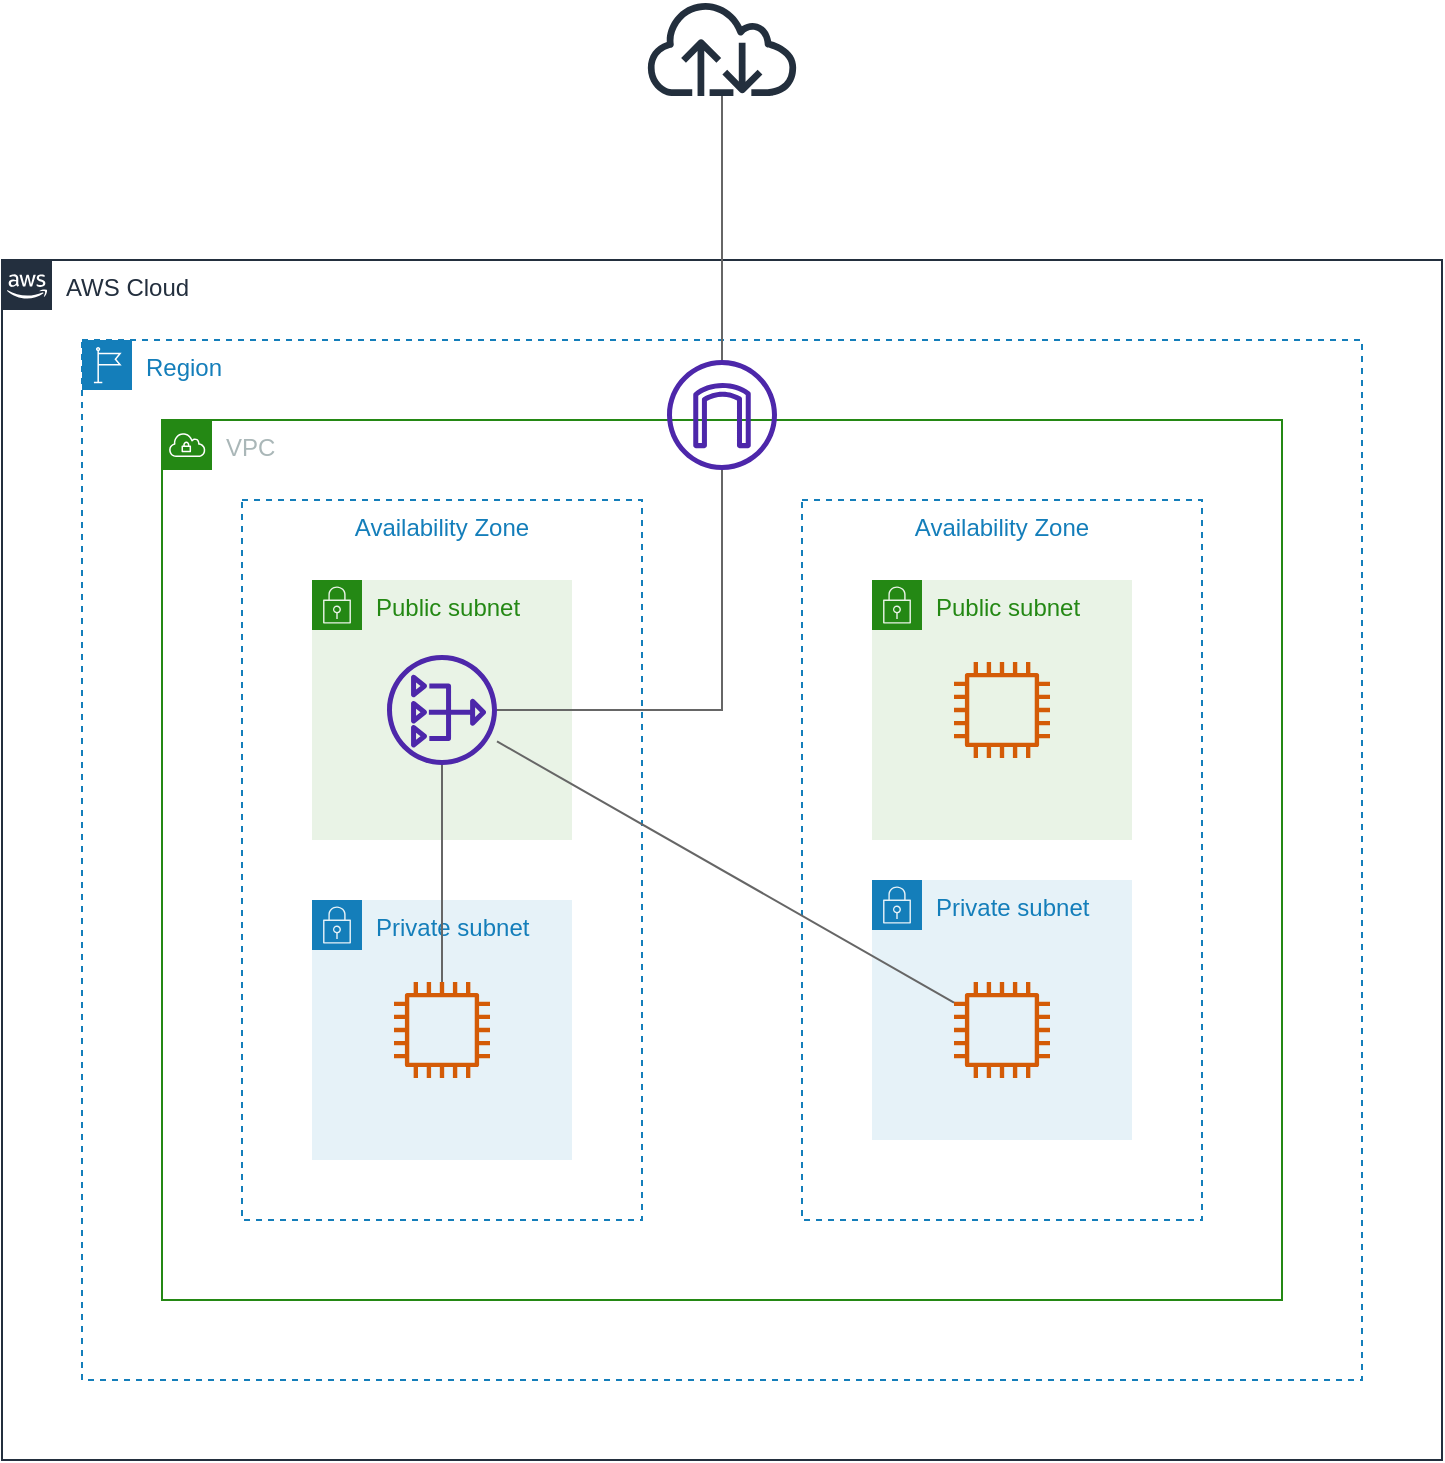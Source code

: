 <mxfile version="21.5.0" type="github">
  <diagram name="ページ1" id="U8sHpZW5kv6Y3-C_uT2e">
    <mxGraphModel dx="1296" dy="798" grid="1" gridSize="10" guides="1" tooltips="1" connect="1" arrows="1" fold="1" page="1" pageScale="1" pageWidth="827" pageHeight="1169" math="0" shadow="0">
      <root>
        <mxCell id="0" />
        <mxCell id="1" parent="0" />
        <mxCell id="Oq7m8LiqZp4pWymkaRCI-11" value="AWS Cloud" style="points=[[0,0],[0.25,0],[0.5,0],[0.75,0],[1,0],[1,0.25],[1,0.5],[1,0.75],[1,1],[0.75,1],[0.5,1],[0.25,1],[0,1],[0,0.75],[0,0.5],[0,0.25]];outlineConnect=0;gradientColor=none;html=1;whiteSpace=wrap;fontSize=12;fontStyle=0;container=1;pointerEvents=0;collapsible=0;recursiveResize=0;shape=mxgraph.aws4.group;grIcon=mxgraph.aws4.group_aws_cloud_alt;strokeColor=#232F3E;fillColor=none;verticalAlign=top;align=left;spacingLeft=30;fontColor=#232F3E;dashed=0;" vertex="1" parent="1">
          <mxGeometry x="40" y="160" width="720" height="600" as="geometry" />
        </mxCell>
        <mxCell id="Oq7m8LiqZp4pWymkaRCI-12" value="Region" style="points=[[0,0],[0.25,0],[0.5,0],[0.75,0],[1,0],[1,0.25],[1,0.5],[1,0.75],[1,1],[0.75,1],[0.5,1],[0.25,1],[0,1],[0,0.75],[0,0.5],[0,0.25]];outlineConnect=0;gradientColor=none;html=1;whiteSpace=wrap;fontSize=12;fontStyle=0;container=1;pointerEvents=0;collapsible=0;recursiveResize=0;shape=mxgraph.aws4.group;grIcon=mxgraph.aws4.group_region;strokeColor=#147EBA;fillColor=none;verticalAlign=top;align=left;spacingLeft=30;fontColor=#147EBA;dashed=1;" vertex="1" parent="Oq7m8LiqZp4pWymkaRCI-11">
          <mxGeometry x="40" y="40" width="640" height="520" as="geometry" />
        </mxCell>
        <mxCell id="Oq7m8LiqZp4pWymkaRCI-5" value="VPC" style="points=[[0,0],[0.25,0],[0.5,0],[0.75,0],[1,0],[1,0.25],[1,0.5],[1,0.75],[1,1],[0.75,1],[0.5,1],[0.25,1],[0,1],[0,0.75],[0,0.5],[0,0.25]];outlineConnect=0;gradientColor=none;html=1;whiteSpace=wrap;fontSize=12;fontStyle=0;container=1;pointerEvents=0;collapsible=0;recursiveResize=0;shape=mxgraph.aws4.group;grIcon=mxgraph.aws4.group_vpc;strokeColor=#248814;fillColor=none;verticalAlign=top;align=left;spacingLeft=30;fontColor=#AAB7B8;dashed=0;" vertex="1" parent="Oq7m8LiqZp4pWymkaRCI-12">
          <mxGeometry x="40" y="40" width="560" height="440" as="geometry" />
        </mxCell>
        <mxCell id="Oq7m8LiqZp4pWymkaRCI-6" value="Availability Zone" style="fillColor=none;strokeColor=#147EBA;dashed=1;verticalAlign=top;fontStyle=0;fontColor=#147EBA;whiteSpace=wrap;html=1;" vertex="1" parent="Oq7m8LiqZp4pWymkaRCI-5">
          <mxGeometry x="40" y="40" width="200" height="360" as="geometry" />
        </mxCell>
        <mxCell id="Oq7m8LiqZp4pWymkaRCI-7" value="Availability Zone" style="fillColor=none;strokeColor=#147EBA;dashed=1;verticalAlign=top;fontStyle=0;fontColor=#147EBA;whiteSpace=wrap;html=1;" vertex="1" parent="Oq7m8LiqZp4pWymkaRCI-5">
          <mxGeometry x="320" y="40" width="200" height="360" as="geometry" />
        </mxCell>
        <mxCell id="Oq7m8LiqZp4pWymkaRCI-3" value="Public subnet" style="points=[[0,0],[0.25,0],[0.5,0],[0.75,0],[1,0],[1,0.25],[1,0.5],[1,0.75],[1,1],[0.75,1],[0.5,1],[0.25,1],[0,1],[0,0.75],[0,0.5],[0,0.25]];outlineConnect=0;gradientColor=none;html=1;whiteSpace=wrap;fontSize=12;fontStyle=0;container=1;pointerEvents=0;collapsible=0;recursiveResize=0;shape=mxgraph.aws4.group;grIcon=mxgraph.aws4.group_security_group;grStroke=0;strokeColor=#248814;fillColor=#E9F3E6;verticalAlign=top;align=left;spacingLeft=30;fontColor=#248814;dashed=0;" vertex="1" parent="Oq7m8LiqZp4pWymkaRCI-5">
          <mxGeometry x="355" y="80" width="130" height="130" as="geometry" />
        </mxCell>
        <mxCell id="Oq7m8LiqZp4pWymkaRCI-20" value="" style="sketch=0;outlineConnect=0;fontColor=#232F3E;gradientColor=none;fillColor=#D45B07;strokeColor=none;dashed=0;verticalLabelPosition=bottom;verticalAlign=top;align=center;html=1;fontSize=12;fontStyle=0;aspect=fixed;pointerEvents=1;shape=mxgraph.aws4.instance2;" vertex="1" parent="Oq7m8LiqZp4pWymkaRCI-3">
          <mxGeometry x="41" y="41" width="48" height="48" as="geometry" />
        </mxCell>
        <mxCell id="Oq7m8LiqZp4pWymkaRCI-4" value="Private subnet" style="points=[[0,0],[0.25,0],[0.5,0],[0.75,0],[1,0],[1,0.25],[1,0.5],[1,0.75],[1,1],[0.75,1],[0.5,1],[0.25,1],[0,1],[0,0.75],[0,0.5],[0,0.25]];outlineConnect=0;gradientColor=none;html=1;whiteSpace=wrap;fontSize=12;fontStyle=0;container=1;pointerEvents=0;collapsible=0;recursiveResize=0;shape=mxgraph.aws4.group;grIcon=mxgraph.aws4.group_security_group;grStroke=0;strokeColor=#147EBA;fillColor=#E6F2F8;verticalAlign=top;align=left;spacingLeft=30;fontColor=#147EBA;dashed=0;" vertex="1" parent="Oq7m8LiqZp4pWymkaRCI-5">
          <mxGeometry x="355" y="230" width="130" height="130" as="geometry" />
        </mxCell>
        <mxCell id="Oq7m8LiqZp4pWymkaRCI-19" value="" style="sketch=0;outlineConnect=0;fontColor=#232F3E;gradientColor=none;fillColor=#D45B07;strokeColor=none;dashed=0;verticalLabelPosition=bottom;verticalAlign=top;align=center;html=1;fontSize=12;fontStyle=0;aspect=fixed;pointerEvents=1;shape=mxgraph.aws4.instance2;" vertex="1" parent="Oq7m8LiqZp4pWymkaRCI-4">
          <mxGeometry x="41" y="51" width="48" height="48" as="geometry" />
        </mxCell>
        <mxCell id="Oq7m8LiqZp4pWymkaRCI-1" value="Public subnet" style="points=[[0,0],[0.25,0],[0.5,0],[0.75,0],[1,0],[1,0.25],[1,0.5],[1,0.75],[1,1],[0.75,1],[0.5,1],[0.25,1],[0,1],[0,0.75],[0,0.5],[0,0.25]];outlineConnect=0;gradientColor=none;html=1;whiteSpace=wrap;fontSize=12;fontStyle=0;container=1;pointerEvents=0;collapsible=0;recursiveResize=0;shape=mxgraph.aws4.group;grIcon=mxgraph.aws4.group_security_group;grStroke=0;strokeColor=#248814;fillColor=#E9F3E6;verticalAlign=top;align=left;spacingLeft=30;fontColor=#248814;dashed=0;" vertex="1" parent="Oq7m8LiqZp4pWymkaRCI-5">
          <mxGeometry x="75" y="80" width="130" height="130" as="geometry" />
        </mxCell>
        <mxCell id="Oq7m8LiqZp4pWymkaRCI-13" value="" style="sketch=0;outlineConnect=0;fontColor=#232F3E;gradientColor=none;fillColor=#4D27AA;strokeColor=none;dashed=0;verticalLabelPosition=bottom;verticalAlign=top;align=center;html=1;fontSize=12;fontStyle=0;aspect=fixed;pointerEvents=1;shape=mxgraph.aws4.nat_gateway;" vertex="1" parent="Oq7m8LiqZp4pWymkaRCI-1">
          <mxGeometry x="37.5" y="37.5" width="55" height="55" as="geometry" />
        </mxCell>
        <mxCell id="Oq7m8LiqZp4pWymkaRCI-2" value="Private subnet" style="points=[[0,0],[0.25,0],[0.5,0],[0.75,0],[1,0],[1,0.25],[1,0.5],[1,0.75],[1,1],[0.75,1],[0.5,1],[0.25,1],[0,1],[0,0.75],[0,0.5],[0,0.25]];outlineConnect=0;gradientColor=none;html=1;whiteSpace=wrap;fontSize=12;fontStyle=0;container=1;pointerEvents=0;collapsible=0;recursiveResize=0;shape=mxgraph.aws4.group;grIcon=mxgraph.aws4.group_security_group;grStroke=0;strokeColor=#147EBA;fillColor=#E6F2F8;verticalAlign=top;align=left;spacingLeft=30;fontColor=#147EBA;dashed=0;" vertex="1" parent="Oq7m8LiqZp4pWymkaRCI-5">
          <mxGeometry x="75" y="240" width="130" height="130" as="geometry" />
        </mxCell>
        <mxCell id="Oq7m8LiqZp4pWymkaRCI-18" value="" style="sketch=0;outlineConnect=0;fontColor=#232F3E;gradientColor=none;fillColor=#D45B07;strokeColor=none;dashed=0;verticalLabelPosition=bottom;verticalAlign=top;align=center;html=1;fontSize=12;fontStyle=0;aspect=fixed;pointerEvents=1;shape=mxgraph.aws4.instance2;" vertex="1" parent="Oq7m8LiqZp4pWymkaRCI-2">
          <mxGeometry x="41" y="41" width="48" height="48" as="geometry" />
        </mxCell>
        <mxCell id="Oq7m8LiqZp4pWymkaRCI-23" value="" style="endArrow=none;html=1;rounded=0;strokeColor=#666666;" edge="1" parent="Oq7m8LiqZp4pWymkaRCI-5" source="Oq7m8LiqZp4pWymkaRCI-18" target="Oq7m8LiqZp4pWymkaRCI-13">
          <mxGeometry width="50" height="50" relative="1" as="geometry">
            <mxPoint x="270" y="200" as="sourcePoint" />
            <mxPoint x="320" y="150" as="targetPoint" />
          </mxGeometry>
        </mxCell>
        <mxCell id="Oq7m8LiqZp4pWymkaRCI-24" value="" style="endArrow=none;html=1;rounded=0;strokeColor=#666666;" edge="1" parent="Oq7m8LiqZp4pWymkaRCI-5" source="Oq7m8LiqZp4pWymkaRCI-13" target="Oq7m8LiqZp4pWymkaRCI-19">
          <mxGeometry width="50" height="50" relative="1" as="geometry">
            <mxPoint x="270" y="200" as="sourcePoint" />
            <mxPoint x="320" y="150" as="targetPoint" />
          </mxGeometry>
        </mxCell>
        <mxCell id="Oq7m8LiqZp4pWymkaRCI-8" value="" style="sketch=0;outlineConnect=0;fontColor=#232F3E;gradientColor=none;fillColor=#4D27AA;strokeColor=none;dashed=0;verticalLabelPosition=bottom;verticalAlign=top;align=center;html=1;fontSize=12;fontStyle=0;aspect=fixed;pointerEvents=1;shape=mxgraph.aws4.internet_gateway;" vertex="1" parent="Oq7m8LiqZp4pWymkaRCI-12">
          <mxGeometry x="292.5" y="10" width="55" height="55" as="geometry" />
        </mxCell>
        <mxCell id="Oq7m8LiqZp4pWymkaRCI-21" value="" style="endArrow=none;html=1;rounded=0;strokeColor=#666666;" edge="1" parent="Oq7m8LiqZp4pWymkaRCI-12" source="Oq7m8LiqZp4pWymkaRCI-13" target="Oq7m8LiqZp4pWymkaRCI-8">
          <mxGeometry width="50" height="50" relative="1" as="geometry">
            <mxPoint x="290" y="200" as="sourcePoint" />
            <mxPoint x="340" y="150" as="targetPoint" />
            <Array as="points">
              <mxPoint x="320" y="185" />
            </Array>
          </mxGeometry>
        </mxCell>
        <mxCell id="Oq7m8LiqZp4pWymkaRCI-9" value="" style="sketch=0;outlineConnect=0;fontColor=#232F3E;gradientColor=none;fillColor=#232F3D;strokeColor=none;dashed=0;verticalLabelPosition=bottom;verticalAlign=top;align=center;html=1;fontSize=12;fontStyle=0;aspect=fixed;pointerEvents=1;shape=mxgraph.aws4.internet;" vertex="1" parent="1">
          <mxGeometry x="361" y="30" width="78" height="48" as="geometry" />
        </mxCell>
        <mxCell id="Oq7m8LiqZp4pWymkaRCI-22" value="" style="endArrow=none;html=1;rounded=0;strokeColor=#666666;" edge="1" parent="1" source="Oq7m8LiqZp4pWymkaRCI-8" target="Oq7m8LiqZp4pWymkaRCI-9">
          <mxGeometry width="50" height="50" relative="1" as="geometry">
            <mxPoint x="390" y="440" as="sourcePoint" />
            <mxPoint x="440" y="390" as="targetPoint" />
          </mxGeometry>
        </mxCell>
      </root>
    </mxGraphModel>
  </diagram>
</mxfile>

